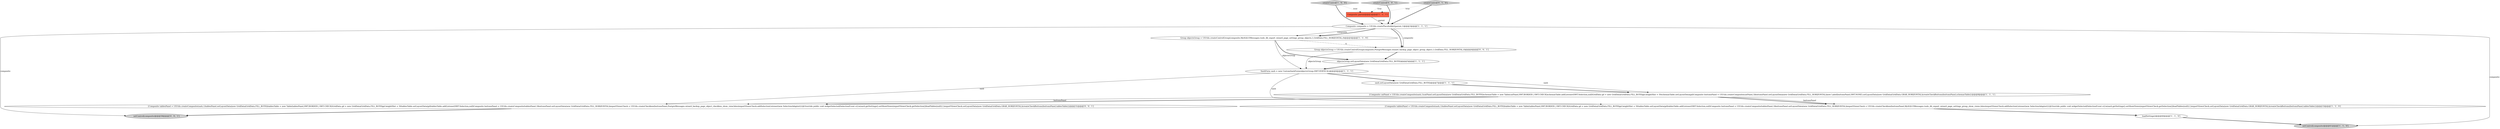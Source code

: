 digraph {
9 [style = filled, label = "loadSettings()@@@60@@@['1', '1', '0']", fillcolor = white, shape = ellipse image = "AAA0AAABBB1BBB"];
0 [style = filled, label = "{Composite tablesPanel = UIUtils.createComposite(sash,1)tablesPanel.setLayoutData(new GridData(GridData.FILL_BOTH))tablesTable = new Table(tablesPanel,SWT.BORDER | SWT.CHECK)GridData gd = new GridData(GridData.FILL_BOTH)gd.heightHint = 50tablesTable.setLayoutData(gd)tablesTable.addListener(SWT.Selection,null)Composite buttonsPanel = UIUtils.createComposite(tablesPanel,3)buttonsPanel.setLayoutData(new GridData(GridData.FILL_HORIZONTAL))exportViewsCheck = UIUtils.createCheckbox(buttonsPanel,MySQLUIMessages.tools_db_export_wizard_page_settings_group_show_views,false)exportViewsCheck.addSelectionListener(new SelectionAdapter(){@Override public void widgetSelected(SelectionEvent e){wizard.getSettings().setShowViews(exportViewsCheck.getSelection())loadTables(null)}})exportViewsCheck.setLayoutData(new GridData(GridData.GRAB_HORIZONTAL))createCheckButtons(buttonsPanel,tablesTable)}@@@33@@@['1', '1', '0']", fillcolor = white, shape = ellipse image = "AAA0AAABBB1BBB"];
13 [style = filled, label = "setControl(composite)@@@58@@@['0', '0', '1']", fillcolor = lightgray, shape = ellipse image = "AAA0AAABBB3BBB"];
12 [style = filled, label = "{Composite tablesPanel = UIUtils.createComposite(sash,1)tablesPanel.setLayoutData(new GridData(GridData.FILL_BOTH))tablesTable = new Table(tablesPanel,SWT.BORDER | SWT.CHECK)GridData gd = new GridData(GridData.FILL_BOTH)gd.heightHint = 50tablesTable.setLayoutData(gd)tablesTable.addListener(SWT.Selection,null)Composite buttonsPanel = UIUtils.createComposite(tablesPanel,3)buttonsPanel.setLayoutData(new GridData(GridData.FILL_HORIZONTAL))exportViewsCheck = UIUtils.createCheckbox(buttonsPanel,PostgreMessages.wizard_backup_page_object_checkbox_show_view,false)exportViewsCheck.addSelectionListener(new SelectionAdapter(){@Override public void widgetSelected(SelectionEvent e){wizard.getSettings().setShowViews(exportViewsCheck.getSelection())loadTables(null)}})exportViewsCheck.setLayoutData(new GridData(GridData.GRAB_HORIZONTAL))createCheckButtons(buttonsPanel,tablesTable)}@@@31@@@['0', '0', '1']", fillcolor = white, shape = ellipse image = "AAA0AAABBB3BBB"];
4 [style = filled, label = "createControl['1', '0', '0']", fillcolor = lightgray, shape = diamond image = "AAA0AAABBB1BBB"];
6 [style = filled, label = "Group objectsGroup = UIUtils.createControlGroup(composite,MySQLUIMessages.tools_db_export_wizard_page_settings_group_objects,1,GridData.FILL_HORIZONTAL,0)@@@4@@@['1', '1', '0']", fillcolor = white, shape = ellipse image = "AAA0AAABBB1BBB"];
14 [style = filled, label = "Group objectsGroup = UIUtils.createControlGroup(composite,PostgreMessages.wizard_backup_page_object_group_object,1,GridData.FILL_HORIZONTAL,0)@@@4@@@['0', '0', '1']", fillcolor = white, shape = ellipse image = "AAA0AAABBB3BBB"];
7 [style = filled, label = "SashForm sash = new CustomSashForm(objectsGroup,SWT.VERTICAL)@@@6@@@['1', '1', '1']", fillcolor = white, shape = ellipse image = "AAA0AAABBB1BBB"];
5 [style = filled, label = "Composite composite = UIUtils.createPlaceholder(parent,1)@@@3@@@['1', '1', '1']", fillcolor = white, shape = ellipse image = "AAA0AAABBB1BBB"];
1 [style = filled, label = "sash.setLayoutData(new GridData(GridData.FILL_BOTH))@@@7@@@['1', '1', '1']", fillcolor = white, shape = ellipse image = "AAA0AAABBB1BBB"];
10 [style = filled, label = "objectsGroup.setLayoutData(new GridData(GridData.FILL_BOTH))@@@5@@@['1', '1', '1']", fillcolor = white, shape = ellipse image = "AAA0AAABBB1BBB"];
11 [style = filled, label = "createControl['0', '1', '0']", fillcolor = lightgray, shape = diamond image = "AAA0AAABBB2BBB"];
15 [style = filled, label = "createControl['0', '0', '1']", fillcolor = lightgray, shape = diamond image = "AAA0AAABBB3BBB"];
2 [style = filled, label = "setControl(composite)@@@61@@@['1', '1', '0']", fillcolor = lightgray, shape = ellipse image = "AAA0AAABBB1BBB"];
3 [style = filled, label = "Composite parent@@@2@@@['1', '1', '1']", fillcolor = tomato, shape = box image = "AAA0AAABBB1BBB"];
8 [style = filled, label = "{Composite catPanel = UIUtils.createComposite(sash,1)catPanel.setLayoutData(new GridData(GridData.FILL_BOTH))schemasTable = new Table(catPanel,SWT.BORDER | SWT.CHECK)schemasTable.addListener(SWT.Selection,null)GridData gd = new GridData(GridData.FILL_BOTH)gd.heightHint = 50schemasTable.setLayoutData(gd)Composite buttonsPanel = UIUtils.createComposite(catPanel,3)buttonsPanel.setLayoutData(new GridData(GridData.FILL_HORIZONTAL))new Label(buttonsPanel,SWT.NONE).setLayoutData(new GridData(GridData.GRAB_HORIZONTAL))createCheckButtons(buttonsPanel,schemasTable)}@@@8@@@['1', '1', '1']", fillcolor = white, shape = ellipse image = "AAA0AAABBB1BBB"];
5->2 [style = solid, label="composite"];
5->14 [style = bold, label=""];
7->12 [style = solid, label="sash"];
11->3 [style = dotted, label="true"];
6->7 [style = solid, label="objectsGroup"];
5->6 [style = solid, label="composite"];
8->12 [style = bold, label=""];
4->3 [style = dotted, label="true"];
8->0 [style = bold, label=""];
8->0 [style = solid, label="buttonsPanel"];
14->7 [style = solid, label="objectsGroup"];
6->14 [style = dashed, label="0"];
4->5 [style = bold, label=""];
1->8 [style = bold, label=""];
0->9 [style = bold, label=""];
9->2 [style = bold, label=""];
5->14 [style = solid, label="composite"];
12->13 [style = bold, label=""];
6->10 [style = bold, label=""];
10->7 [style = bold, label=""];
8->12 [style = solid, label="buttonsPanel"];
3->5 [style = solid, label="parent"];
15->5 [style = bold, label=""];
7->1 [style = bold, label=""];
14->10 [style = bold, label=""];
7->0 [style = solid, label="sash"];
5->13 [style = solid, label="composite"];
5->6 [style = bold, label=""];
11->5 [style = bold, label=""];
7->8 [style = solid, label="sash"];
15->3 [style = dotted, label="true"];
}
